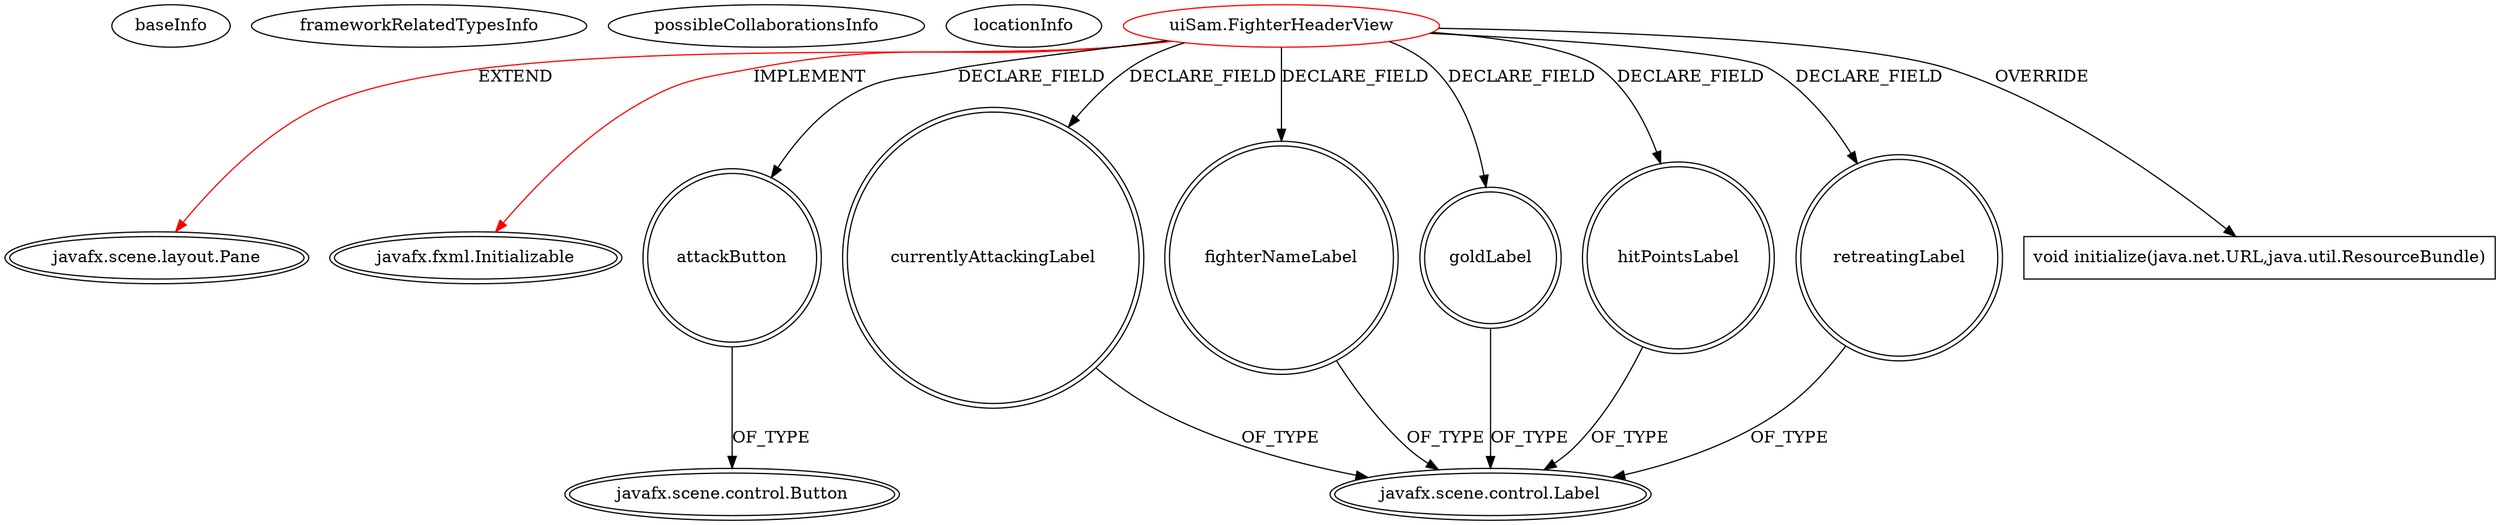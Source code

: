 digraph {
baseInfo[graphId=3917,category="extension_graph",isAnonymous=false,possibleRelation=false]
frameworkRelatedTypesInfo[0="javafx.scene.layout.Pane",1="javafx.fxml.Initializable"]
possibleCollaborationsInfo[]
locationInfo[projectName="prashker-KingsSGF",filePath="/prashker-KingsSGF/KingsSGF-master/src/uiSam/FighterHeaderView.java",contextSignature="FighterHeaderView",graphId="3917"]
0[label="uiSam.FighterHeaderView",vertexType="ROOT_CLIENT_CLASS_DECLARATION",isFrameworkType=false,color=red]
1[label="javafx.scene.layout.Pane",vertexType="FRAMEWORK_CLASS_TYPE",isFrameworkType=true,peripheries=2]
2[label="javafx.fxml.Initializable",vertexType="FRAMEWORK_INTERFACE_TYPE",isFrameworkType=true,peripheries=2]
3[label="attackButton",vertexType="FIELD_DECLARATION",isFrameworkType=true,peripheries=2,shape=circle]
4[label="javafx.scene.control.Button",vertexType="FRAMEWORK_CLASS_TYPE",isFrameworkType=true,peripheries=2]
5[label="currentlyAttackingLabel",vertexType="FIELD_DECLARATION",isFrameworkType=true,peripheries=2,shape=circle]
6[label="javafx.scene.control.Label",vertexType="FRAMEWORK_CLASS_TYPE",isFrameworkType=true,peripheries=2]
7[label="fighterNameLabel",vertexType="FIELD_DECLARATION",isFrameworkType=true,peripheries=2,shape=circle]
9[label="goldLabel",vertexType="FIELD_DECLARATION",isFrameworkType=true,peripheries=2,shape=circle]
11[label="hitPointsLabel",vertexType="FIELD_DECLARATION",isFrameworkType=true,peripheries=2,shape=circle]
13[label="retreatingLabel",vertexType="FIELD_DECLARATION",isFrameworkType=true,peripheries=2,shape=circle]
15[label="void initialize(java.net.URL,java.util.ResourceBundle)",vertexType="OVERRIDING_METHOD_DECLARATION",isFrameworkType=false,shape=box]
0->1[label="EXTEND",color=red]
0->2[label="IMPLEMENT",color=red]
0->3[label="DECLARE_FIELD"]
3->4[label="OF_TYPE"]
0->5[label="DECLARE_FIELD"]
5->6[label="OF_TYPE"]
0->7[label="DECLARE_FIELD"]
7->6[label="OF_TYPE"]
0->9[label="DECLARE_FIELD"]
9->6[label="OF_TYPE"]
0->11[label="DECLARE_FIELD"]
11->6[label="OF_TYPE"]
0->13[label="DECLARE_FIELD"]
13->6[label="OF_TYPE"]
0->15[label="OVERRIDE"]
}

